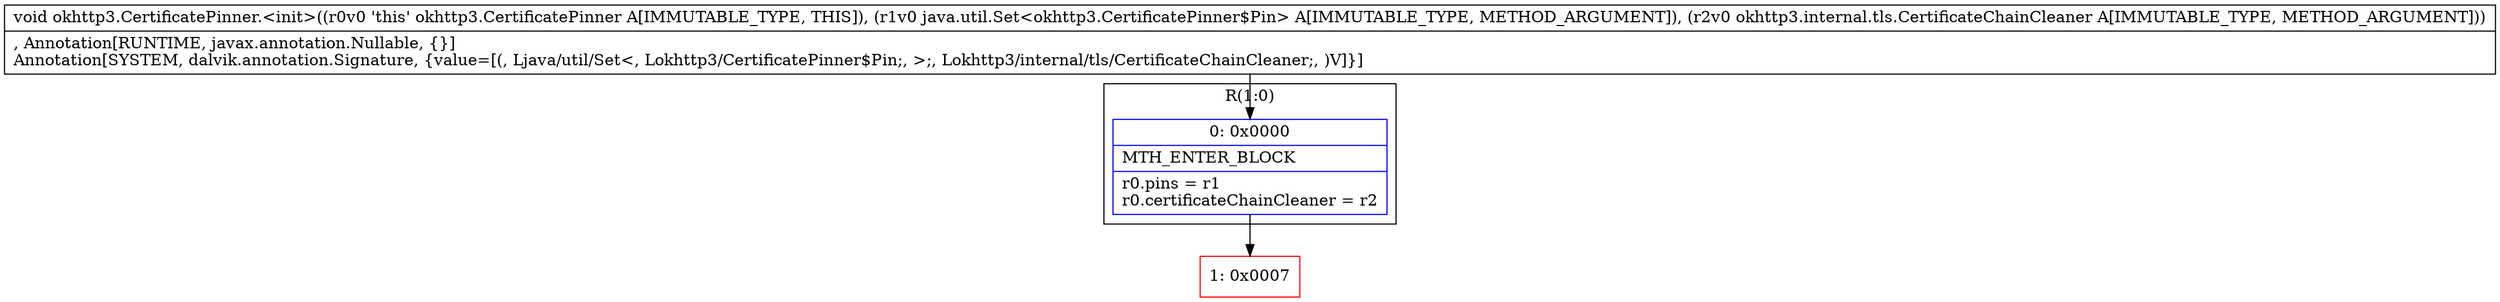 digraph "CFG forokhttp3.CertificatePinner.\<init\>(Ljava\/util\/Set;Lokhttp3\/internal\/tls\/CertificateChainCleaner;)V" {
subgraph cluster_Region_763457695 {
label = "R(1:0)";
node [shape=record,color=blue];
Node_0 [shape=record,label="{0\:\ 0x0000|MTH_ENTER_BLOCK\l|r0.pins = r1\lr0.certificateChainCleaner = r2\l}"];
}
Node_1 [shape=record,color=red,label="{1\:\ 0x0007}"];
MethodNode[shape=record,label="{void okhttp3.CertificatePinner.\<init\>((r0v0 'this' okhttp3.CertificatePinner A[IMMUTABLE_TYPE, THIS]), (r1v0 java.util.Set\<okhttp3.CertificatePinner$Pin\> A[IMMUTABLE_TYPE, METHOD_ARGUMENT]), (r2v0 okhttp3.internal.tls.CertificateChainCleaner A[IMMUTABLE_TYPE, METHOD_ARGUMENT]))  | , Annotation[RUNTIME, javax.annotation.Nullable, \{\}]\lAnnotation[SYSTEM, dalvik.annotation.Signature, \{value=[(, Ljava\/util\/Set\<, Lokhttp3\/CertificatePinner$Pin;, \>;, Lokhttp3\/internal\/tls\/CertificateChainCleaner;, )V]\}]\l}"];
MethodNode -> Node_0;
Node_0 -> Node_1;
}

